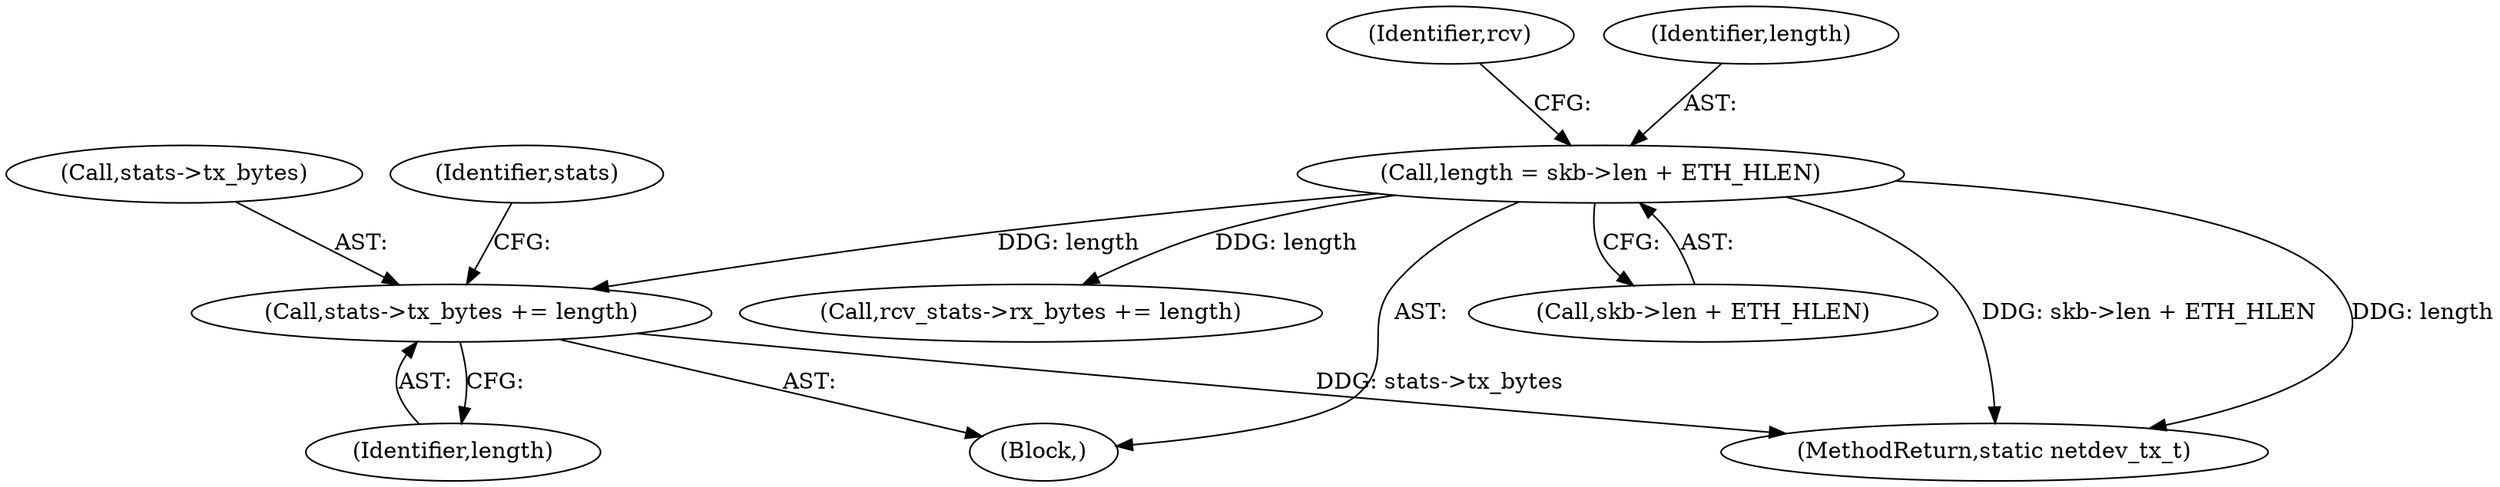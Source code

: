 digraph "0_linux_6ec82562ffc6f297d0de36d65776cff8e5704867@pointer" {
"1000173" [label="(Call,stats->tx_bytes += length)"];
"1000159" [label="(Call,length = skb->len + ETH_HLEN)"];
"1000173" [label="(Call,stats->tx_bytes += length)"];
"1000177" [label="(Identifier,length)"];
"1000159" [label="(Call,length = skb->len + ETH_HLEN)"];
"1000174" [label="(Call,stats->tx_bytes)"];
"1000211" [label="(MethodReturn,static netdev_tx_t)"];
"1000161" [label="(Call,skb->len + ETH_HLEN)"];
"1000182" [label="(Call,rcv_stats->rx_bytes += length)"];
"1000103" [label="(Block,)"];
"1000180" [label="(Identifier,stats)"];
"1000169" [label="(Identifier,rcv)"];
"1000160" [label="(Identifier,length)"];
"1000173" -> "1000103"  [label="AST: "];
"1000173" -> "1000177"  [label="CFG: "];
"1000174" -> "1000173"  [label="AST: "];
"1000177" -> "1000173"  [label="AST: "];
"1000180" -> "1000173"  [label="CFG: "];
"1000173" -> "1000211"  [label="DDG: stats->tx_bytes"];
"1000159" -> "1000173"  [label="DDG: length"];
"1000159" -> "1000103"  [label="AST: "];
"1000159" -> "1000161"  [label="CFG: "];
"1000160" -> "1000159"  [label="AST: "];
"1000161" -> "1000159"  [label="AST: "];
"1000169" -> "1000159"  [label="CFG: "];
"1000159" -> "1000211"  [label="DDG: length"];
"1000159" -> "1000211"  [label="DDG: skb->len + ETH_HLEN"];
"1000159" -> "1000182"  [label="DDG: length"];
}
